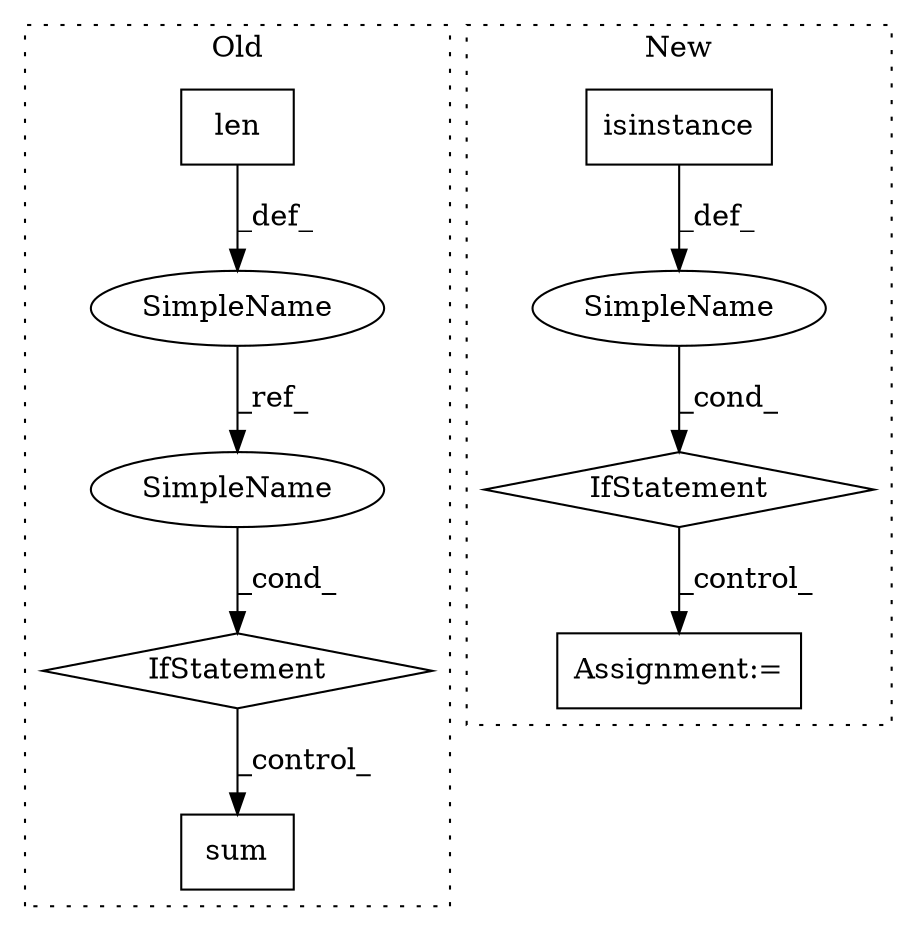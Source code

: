 digraph G {
subgraph cluster0 {
1 [label="sum" a="32" s="550,563" l="4,1" shape="box"];
6 [label="IfStatement" a="25" s="546" l="3" shape="diamond"];
7 [label="SimpleName" a="42" s="297" l="12" shape="ellipse"];
8 [label="len" a="32" s="310,320" l="4,1" shape="box"];
9 [label="SimpleName" a="42" s="534" l="12" shape="ellipse"];
label = "Old";
style="dotted";
}
subgraph cluster1 {
2 [label="isinstance" a="32" s="324,372" l="11,2" shape="box"];
3 [label="IfStatement" a="25" s="320,374" l="4,2" shape="diamond"];
4 [label="Assignment:=" a="7" s="390" l="12" shape="box"];
5 [label="SimpleName" a="42" s="" l="" shape="ellipse"];
label = "New";
style="dotted";
}
2 -> 5 [label="_def_"];
3 -> 4 [label="_control_"];
5 -> 3 [label="_cond_"];
6 -> 1 [label="_control_"];
7 -> 9 [label="_ref_"];
8 -> 7 [label="_def_"];
9 -> 6 [label="_cond_"];
}